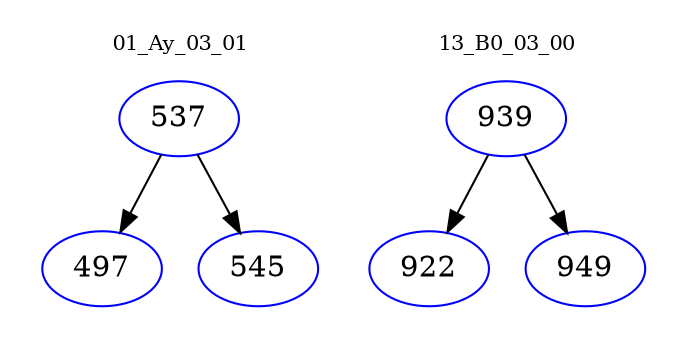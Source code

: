digraph{
subgraph cluster_0 {
color = white
label = "01_Ay_03_01";
fontsize=10;
T0_537 [label="537", color="blue"]
T0_537 -> T0_497 [color="black"]
T0_497 [label="497", color="blue"]
T0_537 -> T0_545 [color="black"]
T0_545 [label="545", color="blue"]
}
subgraph cluster_1 {
color = white
label = "13_B0_03_00";
fontsize=10;
T1_939 [label="939", color="blue"]
T1_939 -> T1_922 [color="black"]
T1_922 [label="922", color="blue"]
T1_939 -> T1_949 [color="black"]
T1_949 [label="949", color="blue"]
}
}
